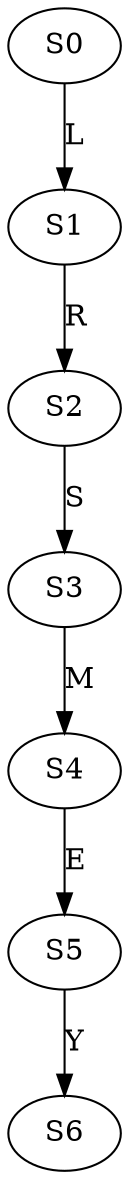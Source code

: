 strict digraph  {
	S0 -> S1 [ label = L ];
	S1 -> S2 [ label = R ];
	S2 -> S3 [ label = S ];
	S3 -> S4 [ label = M ];
	S4 -> S5 [ label = E ];
	S5 -> S6 [ label = Y ];
}
